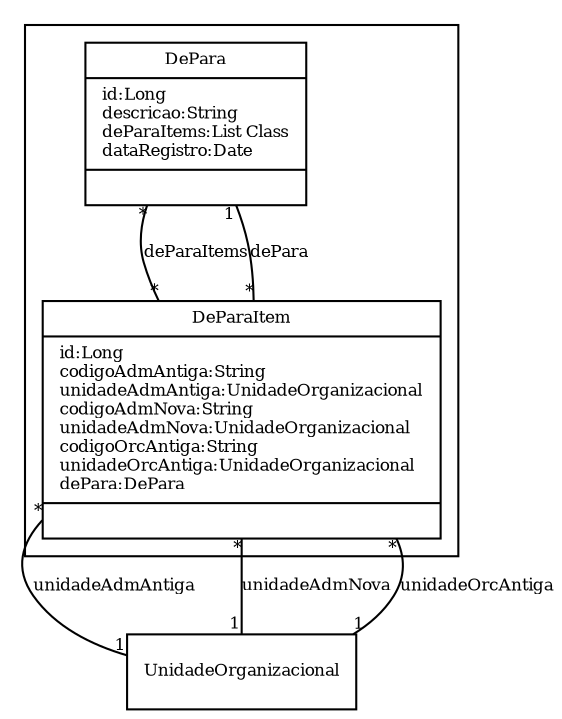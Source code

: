 digraph G{
fontname = "Times-Roman"
fontsize = 8

node [
        fontname = "Times-Roman"
        fontsize = 8
        shape = "record"
]

edge [
        fontname = "Times-Roman"
        fontsize = 8
]

subgraph clusterDEPARA
{
DePara [label = "{DePara|id:Long\ldescricao:String\ldeParaItems:List Class\ldataRegistro:Date\l|\l}"]
DeParaItem [label = "{DeParaItem|id:Long\lcodigoAdmAntiga:String\lunidadeAdmAntiga:UnidadeOrganizacional\lcodigoAdmNova:String\lunidadeAdmNova:UnidadeOrganizacional\lcodigoOrcAntiga:String\lunidadeOrcAntiga:UnidadeOrganizacional\ldePara:DePara\l|\l}"]
}
edge [arrowhead = "none" headlabel = "*" taillabel = "*"] DePara -> DeParaItem [label = "deParaItems"]
edge [arrowhead = "none" headlabel = "1" taillabel = "*"] DeParaItem -> UnidadeOrganizacional [label = "unidadeAdmAntiga"]
edge [arrowhead = "none" headlabel = "1" taillabel = "*"] DeParaItem -> UnidadeOrganizacional [label = "unidadeAdmNova"]
edge [arrowhead = "none" headlabel = "1" taillabel = "*"] DeParaItem -> UnidadeOrganizacional [label = "unidadeOrcAntiga"]
edge [arrowhead = "none" headlabel = "1" taillabel = "*"] DeParaItem -> DePara [label = "dePara"]
}
